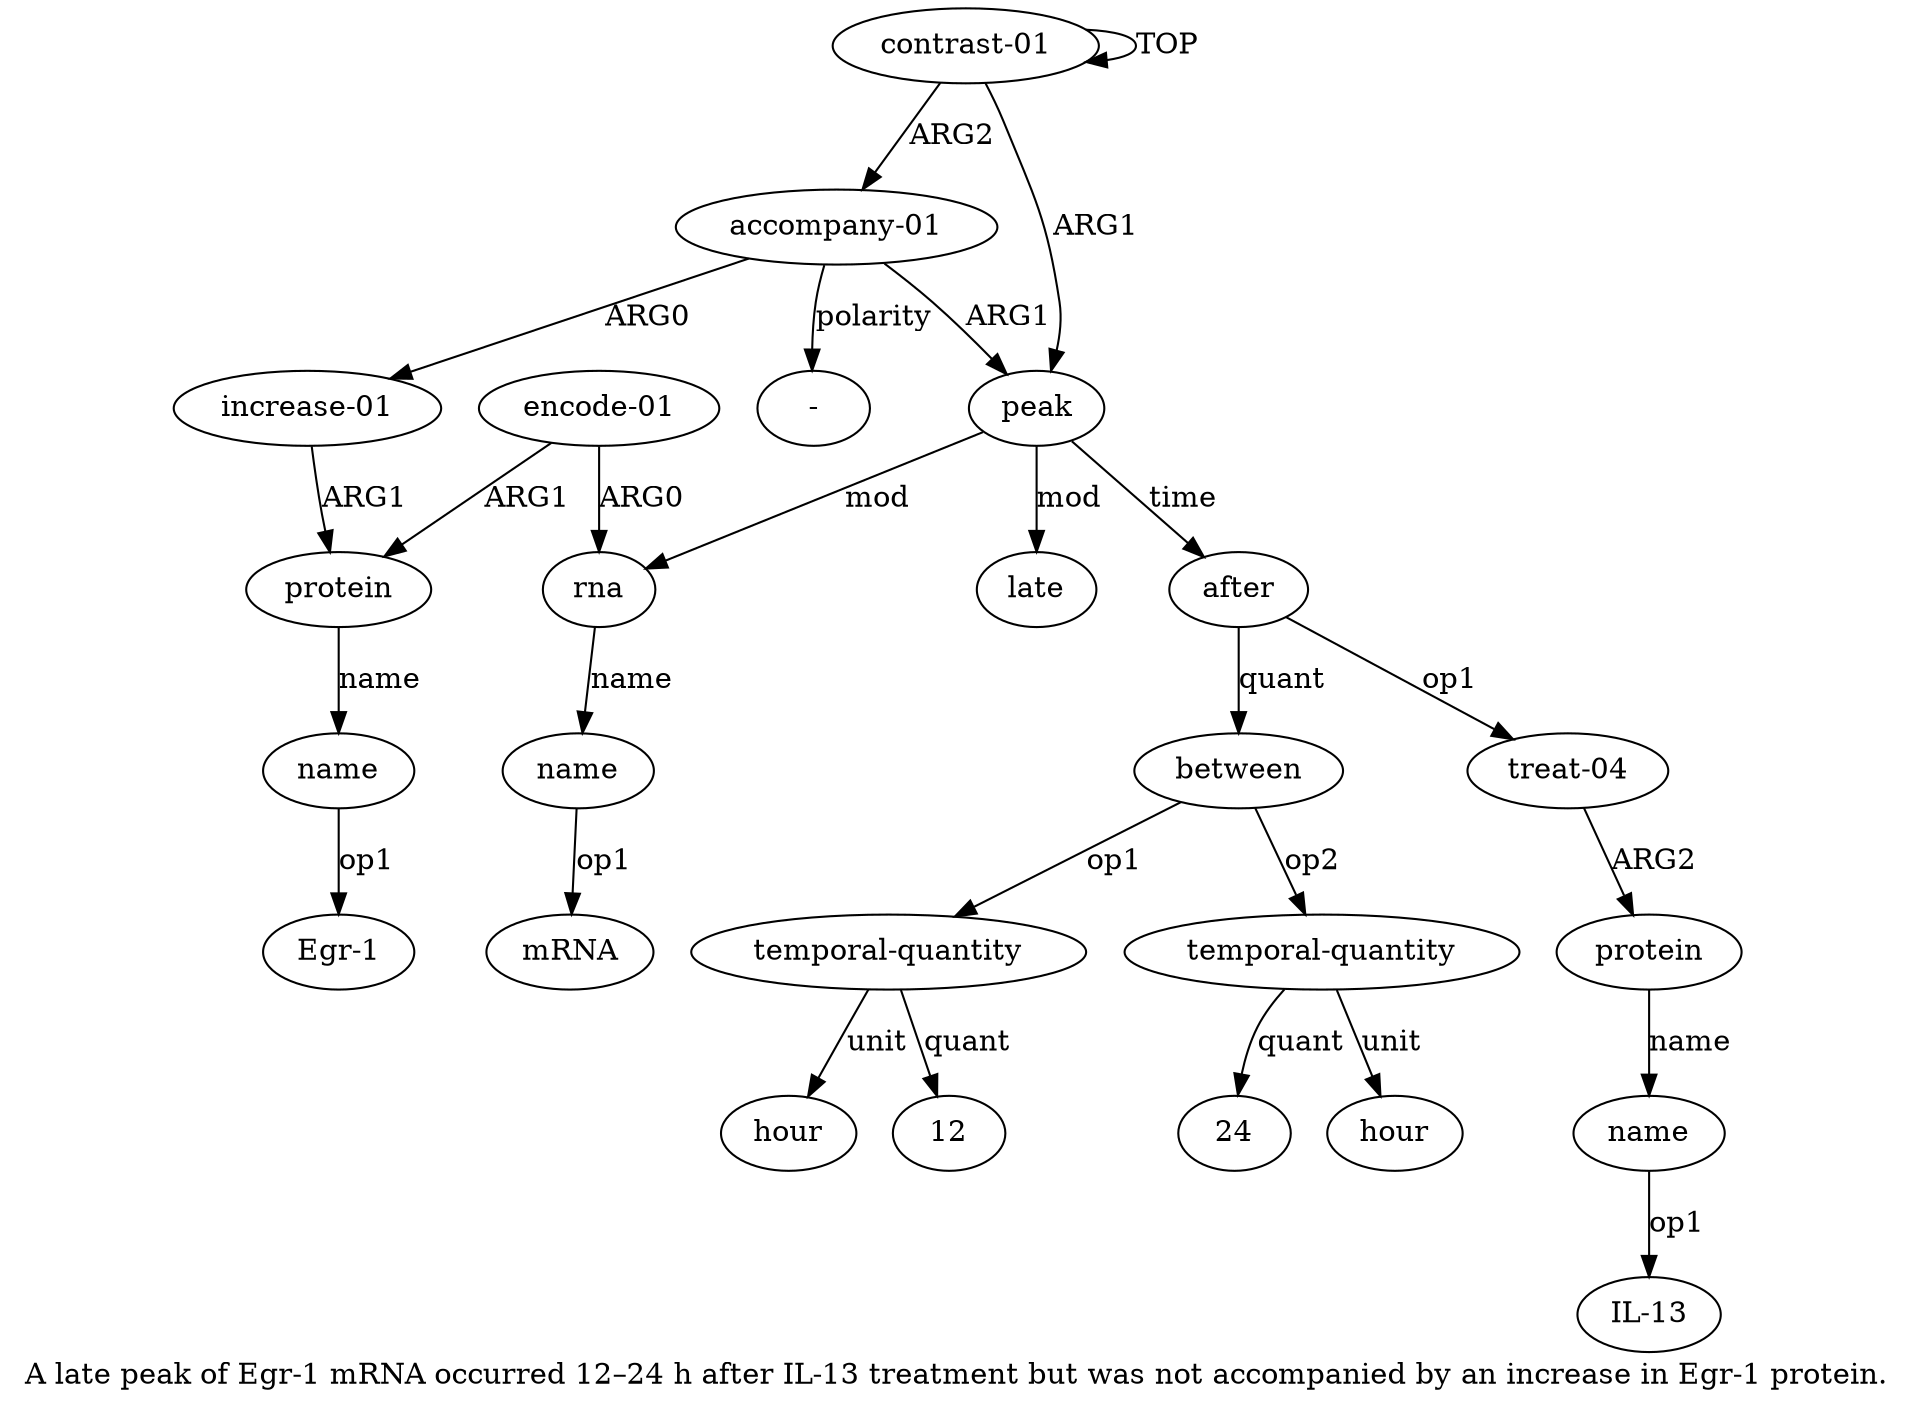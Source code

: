 digraph  {
	graph [label="A late peak of Egr-1 mRNA occurred 12–24 h after IL-13 treatment but was not accompanied by an increase in Egr-1 protein."];
	node [label="\N"];
	"a13 12"	 [color=black,
		gold_ind=-1,
		gold_label=12,
		label=12,
		test_ind=-1,
		test_label=12];
	"a17 -"	 [color=black,
		gold_ind=-1,
		gold_label="-",
		label="-",
		test_ind=-1,
		test_label="-"];
	"a11 IL-13"	 [color=black,
		gold_ind=-1,
		gold_label="IL-13",
		label="IL-13",
		test_ind=-1,
		test_label="IL-13"];
	a15	 [color=black,
		gold_ind=15,
		gold_label="temporal-quantity",
		label="temporal-quantity",
		test_ind=15,
		test_label="temporal-quantity"];
	a16	 [color=black,
		gold_ind=16,
		gold_label=hour,
		label=hour,
		test_ind=16,
		test_label=hour];
	a15 -> a16 [key=0,
	color=black,
	gold_label=unit,
	label=unit,
	test_label=unit];
"a15 24" [color=black,
	gold_ind=-1,
	gold_label=24,
	label=24,
	test_ind=-1,
	test_label=24];
a15 -> "a15 24" [key=0,
color=black,
gold_label=quant,
label=quant,
test_label=quant];
a14 [color=black,
gold_ind=14,
gold_label=hour,
label=hour,
test_ind=14,
test_label=hour];
a17 [color=black,
gold_ind=17,
gold_label="accompany-01",
label="accompany-01",
test_ind=17,
test_label="accompany-01"];
a17 -> "a17 -" [key=0,
color=black,
gold_label=polarity,
label=polarity,
test_label=polarity];
a18 [color=black,
gold_ind=18,
gold_label="increase-01",
label="increase-01",
test_ind=18,
test_label="increase-01"];
a17 -> a18 [key=0,
color=black,
gold_label=ARG0,
label=ARG0,
test_label=ARG0];
a1 [color=black,
gold_ind=1,
gold_label=peak,
label=peak,
test_ind=1,
test_label=peak];
a17 -> a1 [key=0,
color=black,
gold_label=ARG1,
label=ARG1,
test_label=ARG1];
a11 [color=black,
gold_ind=11,
gold_label=name,
label=name,
test_ind=11,
test_label=name];
a11 -> "a11 IL-13" [key=0,
color=black,
gold_label=op1,
label=op1,
test_label=op1];
a10 [color=black,
gold_ind=10,
gold_label=protein,
label=protein,
test_ind=10,
test_label=protein];
a10 -> a11 [key=0,
color=black,
gold_label=name,
label=name,
test_label=name];
a13 [color=black,
gold_ind=13,
gold_label="temporal-quantity",
label="temporal-quantity",
test_ind=13,
test_label="temporal-quantity"];
a13 -> "a13 12" [key=0,
color=black,
gold_label=quant,
label=quant,
test_label=quant];
a13 -> a14 [key=0,
color=black,
gold_label=unit,
label=unit,
test_label=unit];
a12 [color=black,
gold_ind=12,
gold_label=between,
label=between,
test_ind=12,
test_label=between];
a12 -> a15 [key=0,
color=black,
gold_label=op2,
label=op2,
test_label=op2];
a12 -> a13 [key=0,
color=black,
gold_label=op1,
label=op1,
test_label=op1];
a6 [color=black,
gold_ind=6,
gold_label=protein,
label=protein,
test_ind=6,
test_label=protein];
a18 -> a6 [key=0,
color=black,
gold_label=ARG1,
label=ARG1,
test_label=ARG1];
a3 [color=black,
gold_ind=3,
gold_label=rna,
label=rna,
test_ind=3,
test_label=rna];
a1 -> a3 [key=0,
color=black,
gold_label=mod,
label=mod,
test_label=mod];
a2 [color=black,
gold_ind=2,
gold_label=late,
label=late,
test_ind=2,
test_label=late];
a1 -> a2 [key=0,
color=black,
gold_label=mod,
label=mod,
test_label=mod];
a8 [color=black,
gold_ind=8,
gold_label=after,
label=after,
test_ind=8,
test_label=after];
a1 -> a8 [key=0,
color=black,
gold_label=time,
label=time,
test_label=time];
a0 [color=black,
gold_ind=0,
gold_label="contrast-01",
label="contrast-01",
test_ind=0,
test_label="contrast-01"];
a0 -> a17 [key=0,
color=black,
gold_label=ARG2,
label=ARG2,
test_label=ARG2];
a0 -> a1 [key=0,
color=black,
gold_label=ARG1,
label=ARG1,
test_label=ARG1];
a0 -> a0 [key=0,
color=black,
gold_label=TOP,
label=TOP,
test_label=TOP];
a4 [color=black,
gold_ind=4,
gold_label=name,
label=name,
test_ind=4,
test_label=name];
a3 -> a4 [key=0,
color=black,
gold_label=name,
label=name,
test_label=name];
a5 [color=black,
gold_ind=5,
gold_label="encode-01",
label="encode-01",
test_ind=5,
test_label="encode-01"];
a5 -> a3 [key=0,
color=black,
gold_label=ARG0,
label=ARG0,
test_label=ARG0];
a5 -> a6 [key=0,
color=black,
gold_label=ARG1,
label=ARG1,
test_label=ARG1];
"a4 mRNA" [color=black,
gold_ind=-1,
gold_label=mRNA,
label=mRNA,
test_ind=-1,
test_label=mRNA];
a4 -> "a4 mRNA" [key=0,
color=black,
gold_label=op1,
label=op1,
test_label=op1];
a7 [color=black,
gold_ind=7,
gold_label=name,
label=name,
test_ind=7,
test_label=name];
"a7 Egr-1" [color=black,
gold_ind=-1,
gold_label="Egr-1",
label="Egr-1",
test_ind=-1,
test_label="Egr-1"];
a7 -> "a7 Egr-1" [key=0,
color=black,
gold_label=op1,
label=op1,
test_label=op1];
a6 -> a7 [key=0,
color=black,
gold_label=name,
label=name,
test_label=name];
a9 [color=black,
gold_ind=9,
gold_label="treat-04",
label="treat-04",
test_ind=9,
test_label="treat-04"];
a9 -> a10 [key=0,
color=black,
gold_label=ARG2,
label=ARG2,
test_label=ARG2];
a8 -> a12 [key=0,
color=black,
gold_label=quant,
label=quant,
test_label=quant];
a8 -> a9 [key=0,
color=black,
gold_label=op1,
label=op1,
test_label=op1];
}
